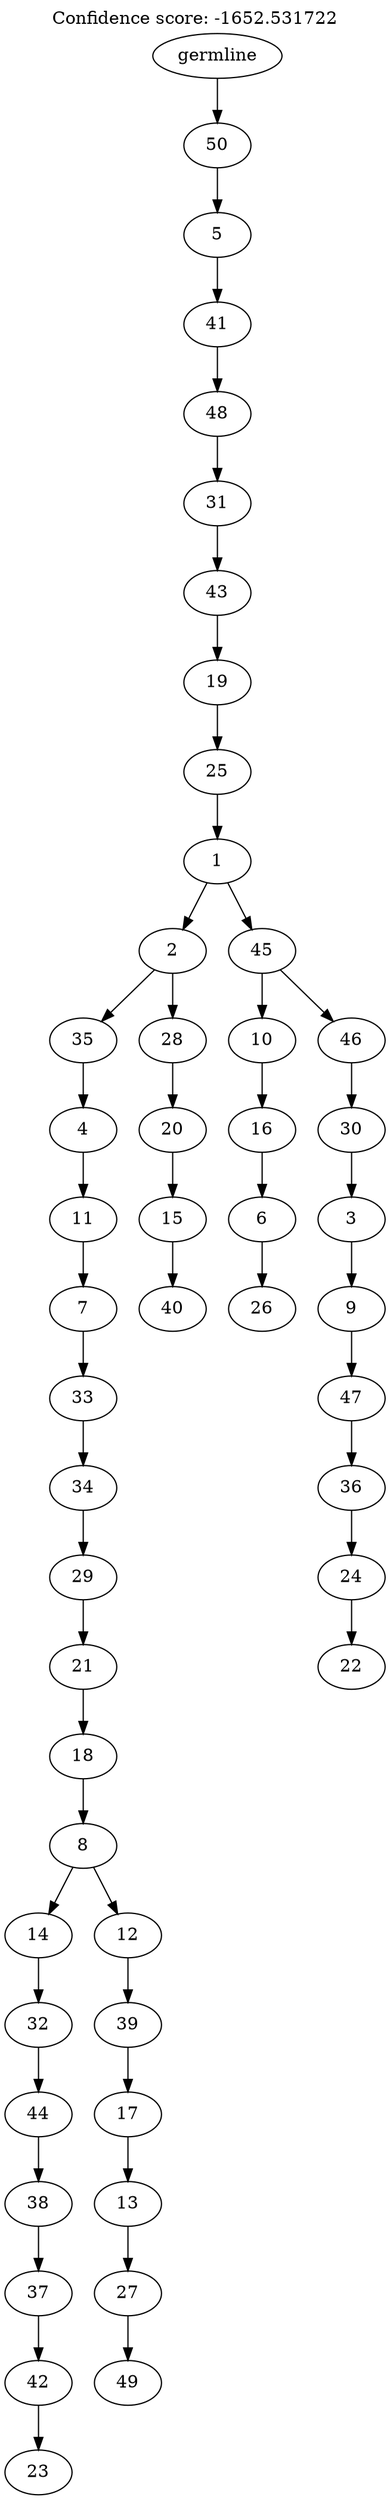 digraph g {
	"49" -> "50";
	"50" [label="23"];
	"48" -> "49";
	"49" [label="42"];
	"47" -> "48";
	"48" [label="37"];
	"46" -> "47";
	"47" [label="38"];
	"45" -> "46";
	"46" [label="44"];
	"44" -> "45";
	"45" [label="32"];
	"42" -> "43";
	"43" [label="49"];
	"41" -> "42";
	"42" [label="27"];
	"40" -> "41";
	"41" [label="13"];
	"39" -> "40";
	"40" [label="17"];
	"38" -> "39";
	"39" [label="39"];
	"37" -> "38";
	"38" [label="12"];
	"37" -> "44";
	"44" [label="14"];
	"36" -> "37";
	"37" [label="8"];
	"35" -> "36";
	"36" [label="18"];
	"34" -> "35";
	"35" [label="21"];
	"33" -> "34";
	"34" [label="29"];
	"32" -> "33";
	"33" [label="34"];
	"31" -> "32";
	"32" [label="33"];
	"30" -> "31";
	"31" [label="7"];
	"29" -> "30";
	"30" [label="11"];
	"28" -> "29";
	"29" [label="4"];
	"26" -> "27";
	"27" [label="40"];
	"25" -> "26";
	"26" [label="15"];
	"24" -> "25";
	"25" [label="20"];
	"23" -> "24";
	"24" [label="28"];
	"23" -> "28";
	"28" [label="35"];
	"21" -> "22";
	"22" [label="26"];
	"20" -> "21";
	"21" [label="6"];
	"19" -> "20";
	"20" [label="16"];
	"17" -> "18";
	"18" [label="22"];
	"16" -> "17";
	"17" [label="24"];
	"15" -> "16";
	"16" [label="36"];
	"14" -> "15";
	"15" [label="47"];
	"13" -> "14";
	"14" [label="9"];
	"12" -> "13";
	"13" [label="3"];
	"11" -> "12";
	"12" [label="30"];
	"10" -> "11";
	"11" [label="46"];
	"10" -> "19";
	"19" [label="10"];
	"9" -> "10";
	"10" [label="45"];
	"9" -> "23";
	"23" [label="2"];
	"8" -> "9";
	"9" [label="1"];
	"7" -> "8";
	"8" [label="25"];
	"6" -> "7";
	"7" [label="19"];
	"5" -> "6";
	"6" [label="43"];
	"4" -> "5";
	"5" [label="31"];
	"3" -> "4";
	"4" [label="48"];
	"2" -> "3";
	"3" [label="41"];
	"1" -> "2";
	"2" [label="5"];
	"0" -> "1";
	"1" [label="50"];
	"0" [label="germline"];
	labelloc="t";
	label="Confidence score: -1652.531722";
}
